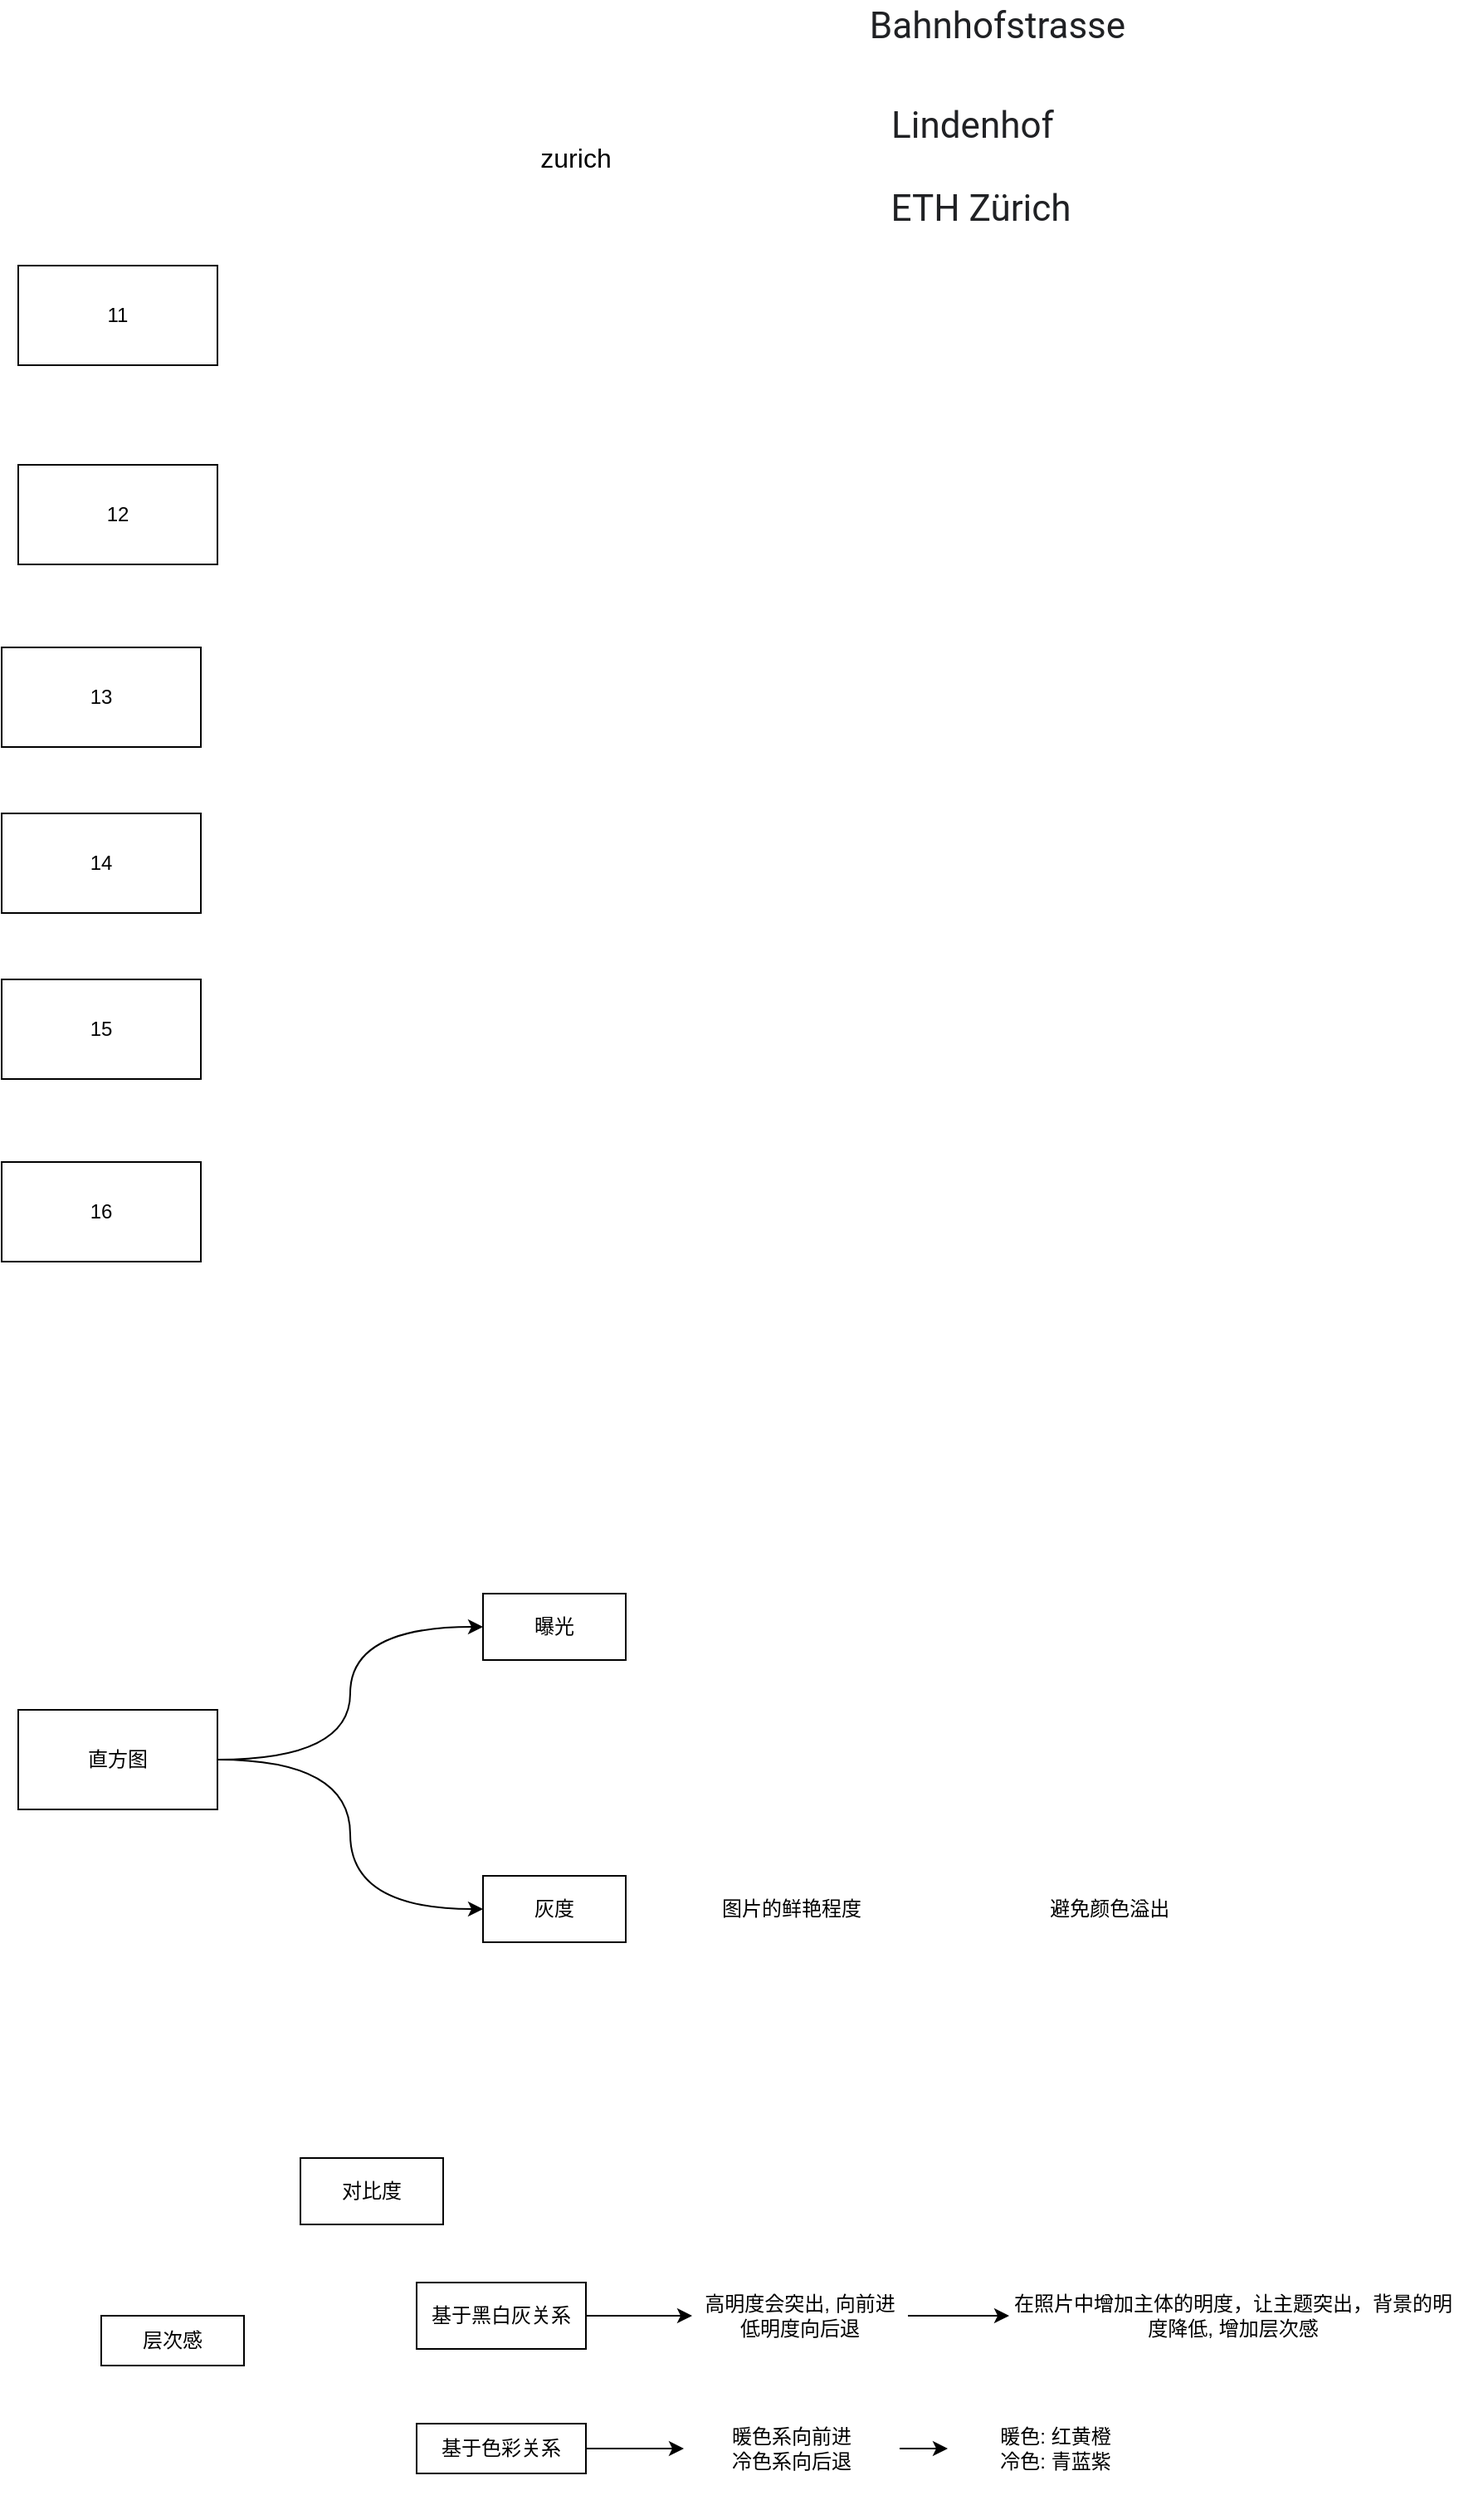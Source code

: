 <mxfile version="20.2.3" type="github">
  <diagram id="DuM10fJLJAl_LMzetCjs" name="Page-1">
    <mxGraphModel dx="1426" dy="1938" grid="1" gridSize="10" guides="1" tooltips="1" connect="1" arrows="1" fold="1" page="1" pageScale="1" pageWidth="827" pageHeight="1169" math="0" shadow="0">
      <root>
        <mxCell id="0" />
        <mxCell id="1" parent="0" />
        <mxCell id="Iw_5PqYemz_-hnAskuGm-7" style="edgeStyle=orthogonalEdgeStyle;rounded=0;orthogonalLoop=1;jettySize=auto;html=1;entryX=0;entryY=0.5;entryDx=0;entryDy=0;curved=1;" edge="1" parent="1" source="Iw_5PqYemz_-hnAskuGm-1" target="Iw_5PqYemz_-hnAskuGm-6">
          <mxGeometry relative="1" as="geometry">
            <mxPoint x="500" y="490" as="targetPoint" />
          </mxGeometry>
        </mxCell>
        <mxCell id="Iw_5PqYemz_-hnAskuGm-8" style="edgeStyle=orthogonalEdgeStyle;curved=1;rounded=0;orthogonalLoop=1;jettySize=auto;html=1;entryX=0;entryY=0.5;entryDx=0;entryDy=0;" edge="1" parent="1" source="Iw_5PqYemz_-hnAskuGm-1" target="Iw_5PqYemz_-hnAskuGm-3">
          <mxGeometry relative="1" as="geometry" />
        </mxCell>
        <mxCell id="Iw_5PqYemz_-hnAskuGm-1" value="直方图" style="rounded=0;whiteSpace=wrap;html=1;" vertex="1" parent="1">
          <mxGeometry x="230" y="540" width="120" height="60" as="geometry" />
        </mxCell>
        <mxCell id="Iw_5PqYemz_-hnAskuGm-3" value="灰度" style="rounded=0;whiteSpace=wrap;html=1;" vertex="1" parent="1">
          <mxGeometry x="510" y="640" width="86" height="40" as="geometry" />
        </mxCell>
        <mxCell id="Iw_5PqYemz_-hnAskuGm-4" value="图片的鲜艳程度" style="text;html=1;strokeColor=none;fillColor=none;align=center;verticalAlign=middle;whiteSpace=wrap;rounded=0;" vertex="1" parent="1">
          <mxGeometry x="626" y="640" width="140" height="40" as="geometry" />
        </mxCell>
        <mxCell id="Iw_5PqYemz_-hnAskuGm-5" value="&amp;nbsp;避免颜色溢出" style="text;html=1;strokeColor=none;fillColor=none;align=center;verticalAlign=middle;whiteSpace=wrap;rounded=0;" vertex="1" parent="1">
          <mxGeometry x="816" y="640" width="140" height="40" as="geometry" />
        </mxCell>
        <mxCell id="Iw_5PqYemz_-hnAskuGm-6" value="曝光" style="rounded=0;whiteSpace=wrap;html=1;" vertex="1" parent="1">
          <mxGeometry x="510" y="470" width="86" height="40" as="geometry" />
        </mxCell>
        <mxCell id="Iw_5PqYemz_-hnAskuGm-9" value="层次感" style="rounded=0;whiteSpace=wrap;html=1;" vertex="1" parent="1">
          <mxGeometry x="280" y="905" width="86" height="30" as="geometry" />
        </mxCell>
        <mxCell id="Iw_5PqYemz_-hnAskuGm-10" value="对比度" style="rounded=0;whiteSpace=wrap;html=1;" vertex="1" parent="1">
          <mxGeometry x="400" y="810" width="86" height="40" as="geometry" />
        </mxCell>
        <mxCell id="Iw_5PqYemz_-hnAskuGm-15" value="" style="edgeStyle=orthogonalEdgeStyle;curved=1;rounded=0;orthogonalLoop=1;jettySize=auto;html=1;" edge="1" parent="1" source="Iw_5PqYemz_-hnAskuGm-11" target="Iw_5PqYemz_-hnAskuGm-12">
          <mxGeometry relative="1" as="geometry" />
        </mxCell>
        <mxCell id="Iw_5PqYemz_-hnAskuGm-11" value="高明度会突出, 向前进&lt;br&gt;低明度向后退" style="text;html=1;strokeColor=none;fillColor=none;align=center;verticalAlign=middle;whiteSpace=wrap;rounded=0;" vertex="1" parent="1">
          <mxGeometry x="636" y="875" width="130" height="60" as="geometry" />
        </mxCell>
        <mxCell id="Iw_5PqYemz_-hnAskuGm-12" value="在照片中增加主体的明度，让主题突出，背景的明度降低, 增加层次感" style="text;html=1;strokeColor=none;fillColor=none;align=center;verticalAlign=middle;whiteSpace=wrap;rounded=0;" vertex="1" parent="1">
          <mxGeometry x="827" y="880" width="270" height="50" as="geometry" />
        </mxCell>
        <mxCell id="Iw_5PqYemz_-hnAskuGm-14" value="" style="edgeStyle=orthogonalEdgeStyle;curved=1;rounded=0;orthogonalLoop=1;jettySize=auto;html=1;" edge="1" parent="1" source="Iw_5PqYemz_-hnAskuGm-13" target="Iw_5PqYemz_-hnAskuGm-11">
          <mxGeometry relative="1" as="geometry" />
        </mxCell>
        <mxCell id="Iw_5PqYemz_-hnAskuGm-13" value="基于黑白灰关系" style="rounded=0;whiteSpace=wrap;html=1;" vertex="1" parent="1">
          <mxGeometry x="470" y="885" width="102" height="40" as="geometry" />
        </mxCell>
        <mxCell id="Iw_5PqYemz_-hnAskuGm-18" value="" style="edgeStyle=orthogonalEdgeStyle;curved=1;rounded=0;orthogonalLoop=1;jettySize=auto;html=1;" edge="1" parent="1" source="Iw_5PqYemz_-hnAskuGm-16" target="Iw_5PqYemz_-hnAskuGm-17">
          <mxGeometry relative="1" as="geometry" />
        </mxCell>
        <mxCell id="Iw_5PqYemz_-hnAskuGm-16" value="基于色彩关系" style="rounded=0;whiteSpace=wrap;html=1;" vertex="1" parent="1">
          <mxGeometry x="470" y="970" width="102" height="30" as="geometry" />
        </mxCell>
        <mxCell id="Iw_5PqYemz_-hnAskuGm-20" value="" style="edgeStyle=orthogonalEdgeStyle;curved=1;rounded=0;orthogonalLoop=1;jettySize=auto;html=1;" edge="1" parent="1" source="Iw_5PqYemz_-hnAskuGm-17" target="Iw_5PqYemz_-hnAskuGm-19">
          <mxGeometry relative="1" as="geometry" />
        </mxCell>
        <mxCell id="Iw_5PqYemz_-hnAskuGm-17" value="暖色系向前进&lt;br&gt;冷色系向后退" style="text;html=1;strokeColor=none;fillColor=none;align=center;verticalAlign=middle;whiteSpace=wrap;rounded=0;" vertex="1" parent="1">
          <mxGeometry x="631" y="955" width="130" height="60" as="geometry" />
        </mxCell>
        <mxCell id="Iw_5PqYemz_-hnAskuGm-19" value="暖色: 红黄橙&lt;br&gt;冷色: 青蓝紫" style="text;html=1;strokeColor=none;fillColor=none;align=center;verticalAlign=middle;whiteSpace=wrap;rounded=0;" vertex="1" parent="1">
          <mxGeometry x="790" y="955" width="130" height="60" as="geometry" />
        </mxCell>
        <mxCell id="Iw_5PqYemz_-hnAskuGm-21" value="11" style="rounded=0;whiteSpace=wrap;html=1;" vertex="1" parent="1">
          <mxGeometry x="230" y="-330" width="120" height="60" as="geometry" />
        </mxCell>
        <mxCell id="Iw_5PqYemz_-hnAskuGm-23" value="12" style="rounded=0;whiteSpace=wrap;html=1;" vertex="1" parent="1">
          <mxGeometry x="230" y="-210" width="120" height="60" as="geometry" />
        </mxCell>
        <mxCell id="Iw_5PqYemz_-hnAskuGm-24" value="13" style="rounded=0;whiteSpace=wrap;html=1;" vertex="1" parent="1">
          <mxGeometry x="220" y="-100" width="120" height="60" as="geometry" />
        </mxCell>
        <mxCell id="Iw_5PqYemz_-hnAskuGm-25" value="14" style="rounded=0;whiteSpace=wrap;html=1;" vertex="1" parent="1">
          <mxGeometry x="220" width="120" height="60" as="geometry" />
        </mxCell>
        <mxCell id="Iw_5PqYemz_-hnAskuGm-26" value="15" style="rounded=0;whiteSpace=wrap;html=1;" vertex="1" parent="1">
          <mxGeometry x="220" y="100" width="120" height="60" as="geometry" />
        </mxCell>
        <mxCell id="Iw_5PqYemz_-hnAskuGm-27" value="16" style="rounded=0;whiteSpace=wrap;html=1;" vertex="1" parent="1">
          <mxGeometry x="220" y="210" width="120" height="60" as="geometry" />
        </mxCell>
        <mxCell id="Iw_5PqYemz_-hnAskuGm-28" value="zurich" style="text;html=1;strokeColor=none;fillColor=none;align=center;verticalAlign=middle;whiteSpace=wrap;rounded=0;fontSize=16;" vertex="1" parent="1">
          <mxGeometry x="536" y="-410" width="60" height="30" as="geometry" />
        </mxCell>
        <mxCell id="Iw_5PqYemz_-hnAskuGm-29" value="&lt;meta charset=&quot;utf-8&quot;&gt;&lt;h1 style=&quot;background: rgb(255, 255, 255); border: 0px; border-radius: 0px; font-style: normal; font-variant-ligatures: normal; font-variant-caps: normal; font-variant-numeric: inherit; font-variant-east-asian: inherit; font-weight: 400; font-stretch: inherit; font-size: 1.375rem; line-height: 1.75rem; font-family: &amp;quot;Google Sans&amp;quot;, Roboto, Arial, sans-serif; list-style: none; margin: 0px; outline: 0px; overflow: visible; padding: 0px; vertical-align: baseline; letter-spacing: normal; color: rgb(32, 33, 36); orphans: 2; text-align: left; text-indent: 0px; text-transform: none; widows: 2; word-spacing: 0px; -webkit-text-stroke-width: 0px; text-decoration-thickness: initial; text-decoration-style: initial; text-decoration-color: initial;&quot; class=&quot;DUwDvf fontHeadlineLarge&quot;&gt;&lt;span&gt;Bahnhofstrasse&lt;/span&gt;&lt;/h1&gt;" style="text;html=1;strokeColor=none;fillColor=none;align=center;verticalAlign=middle;whiteSpace=wrap;rounded=0;" vertex="1" parent="1">
          <mxGeometry x="680" y="-490" width="280" height="30" as="geometry" />
        </mxCell>
        <mxCell id="Iw_5PqYemz_-hnAskuGm-30" value="&lt;meta charset=&quot;utf-8&quot;&gt;&lt;h1 style=&quot;background: rgb(255, 255, 255); border: 0px; border-radius: 0px; font-style: normal; font-variant-ligatures: normal; font-variant-caps: normal; font-variant-numeric: inherit; font-variant-east-asian: inherit; font-weight: 400; font-stretch: inherit; font-size: 1.375rem; line-height: 1.75rem; font-family: &amp;quot;Google Sans&amp;quot;, Roboto, Arial, sans-serif; list-style: none; margin: 0px; outline: 0px; overflow: visible; padding: 0px; vertical-align: baseline; letter-spacing: normal; color: rgb(32, 33, 36); orphans: 2; text-align: left; text-indent: 0px; text-transform: none; widows: 2; word-spacing: 0px; -webkit-text-stroke-width: 0px; text-decoration-thickness: initial; text-decoration-style: initial; text-decoration-color: initial;&quot; class=&quot;DUwDvf fontHeadlineLarge&quot;&gt;&lt;span&gt;Lindenhof&lt;/span&gt;&lt;/h1&gt;" style="text;html=1;strokeColor=none;fillColor=none;align=center;verticalAlign=middle;whiteSpace=wrap;rounded=0;fontSize=16;" vertex="1" parent="1">
          <mxGeometry x="730" y="-430" width="150" height="30" as="geometry" />
        </mxCell>
        <mxCell id="Iw_5PqYemz_-hnAskuGm-31" value="&lt;meta charset=&quot;utf-8&quot;&gt;&lt;h1 style=&quot;background: rgb(255, 255, 255); border: 0px; border-radius: 0px; font-style: normal; font-variant-ligatures: normal; font-variant-caps: normal; font-variant-numeric: inherit; font-variant-east-asian: inherit; font-weight: 400; font-stretch: inherit; font-size: 1.375rem; line-height: 1.75rem; font-family: &amp;quot;Google Sans&amp;quot;, Roboto, Arial, sans-serif; list-style: none; margin: 0px; outline: 0px; overflow: visible; padding: 0px; vertical-align: baseline; letter-spacing: normal; color: rgb(32, 33, 36); orphans: 2; text-align: left; text-indent: 0px; text-transform: none; widows: 2; word-spacing: 0px; -webkit-text-stroke-width: 0px; text-decoration-thickness: initial; text-decoration-style: initial; text-decoration-color: initial;&quot; class=&quot;DUwDvf fontHeadlineLarge&quot;&gt;&lt;span&gt;ETH Zürich&lt;/span&gt;&lt;/h1&gt;" style="text;html=1;strokeColor=none;fillColor=none;align=center;verticalAlign=middle;whiteSpace=wrap;rounded=0;fontSize=16;" vertex="1" parent="1">
          <mxGeometry x="730" y="-380" width="160" height="30" as="geometry" />
        </mxCell>
      </root>
    </mxGraphModel>
  </diagram>
</mxfile>
